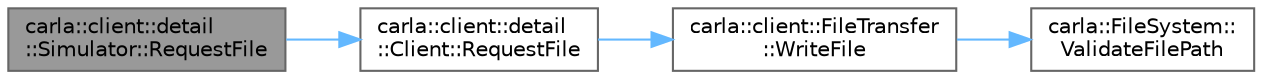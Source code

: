 digraph "carla::client::detail::Simulator::RequestFile"
{
 // INTERACTIVE_SVG=YES
 // LATEX_PDF_SIZE
  bgcolor="transparent";
  edge [fontname=Helvetica,fontsize=10,labelfontname=Helvetica,labelfontsize=10];
  node [fontname=Helvetica,fontsize=10,shape=box,height=0.2,width=0.4];
  rankdir="LR";
  Node1 [id="Node000001",label="carla::client::detail\l::Simulator::RequestFile",height=0.2,width=0.4,color="gray40", fillcolor="grey60", style="filled", fontcolor="black",tooltip=" "];
  Node1 -> Node2 [id="edge1_Node000001_Node000002",color="steelblue1",style="solid",tooltip=" "];
  Node2 [id="Node000002",label="carla::client::detail\l::Client::RequestFile",height=0.2,width=0.4,color="grey40", fillcolor="white", style="filled",URL="$dd/ddd/classcarla_1_1client_1_1detail_1_1Client.html#a2f367935aef218a16fde3469b3976dd1",tooltip=" "];
  Node2 -> Node3 [id="edge2_Node000002_Node000003",color="steelblue1",style="solid",tooltip=" "];
  Node3 [id="Node000003",label="carla::client::FileTransfer\l::WriteFile",height=0.2,width=0.4,color="grey40", fillcolor="white", style="filled",URL="$df/df4/classcarla_1_1client_1_1FileTransfer.html#ad34a81fe308747f5a47f852872370cce",tooltip=" "];
  Node3 -> Node4 [id="edge3_Node000003_Node000004",color="steelblue1",style="solid",tooltip=" "];
  Node4 [id="Node000004",label="carla::FileSystem::\lValidateFilePath",height=0.2,width=0.4,color="grey40", fillcolor="white", style="filled",URL="$d2/d21/classcarla_1_1FileSystem.html#a86e4a48162e4e44b0e199fb43229b500",tooltip="Convenient function to validate a path before creating a file."];
}
